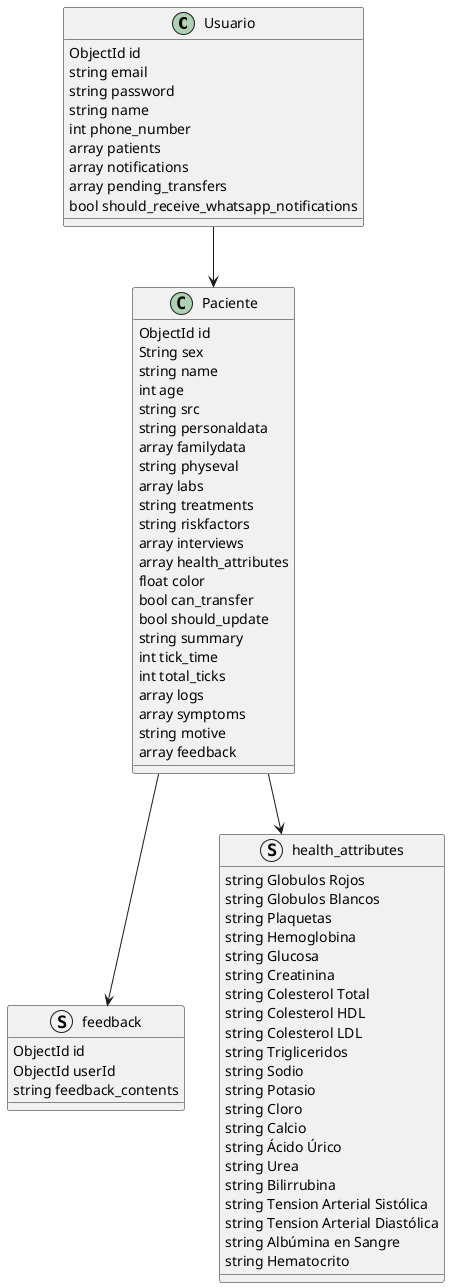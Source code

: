 @startuml Base de Datos

class Usuario{
    ObjectId id
    string email
    string password
    string name
    int phone_number
    array patients
    array notifications
    array pending_transfers
    bool should_receive_whatsapp_notifications
}

class Paciente{
    ObjectId id
    String sex
    string name
    int age
    string src
    string personaldata
    array familydata
    string physeval
    array labs
    string treatments
    string riskfactors
    array interviews
    array health_attributes
    float color
    bool can_transfer
    bool should_update
    string summary
    int tick_time
    int total_ticks
    array logs
    array symptoms
    string motive
    array feedback
}
struct feedback
{
    ObjectId id
    ObjectId userId 
    string feedback_contents
}
struct health_attributes{
    string Globulos Rojos
    string Globulos Blancos
    string Plaquetas
    string Hemoglobina
    string Glucosa
    string Creatinina
    string Colesterol Total
    string Colesterol HDL
    string Colesterol LDL
    string Trigliceridos
    string Sodio
    string Potasio
    string Cloro
    string Calcio
    string Ácido Úrico
    string Urea
    string Bilirrubina
    string Tension Arterial Sistólica
    string Tension Arterial Diastólica
    string Albúmina en Sangre
    string Hematocrito


}
Paciente --> health_attributes
Paciente --> feedback
Usuario --> Paciente
@enduml